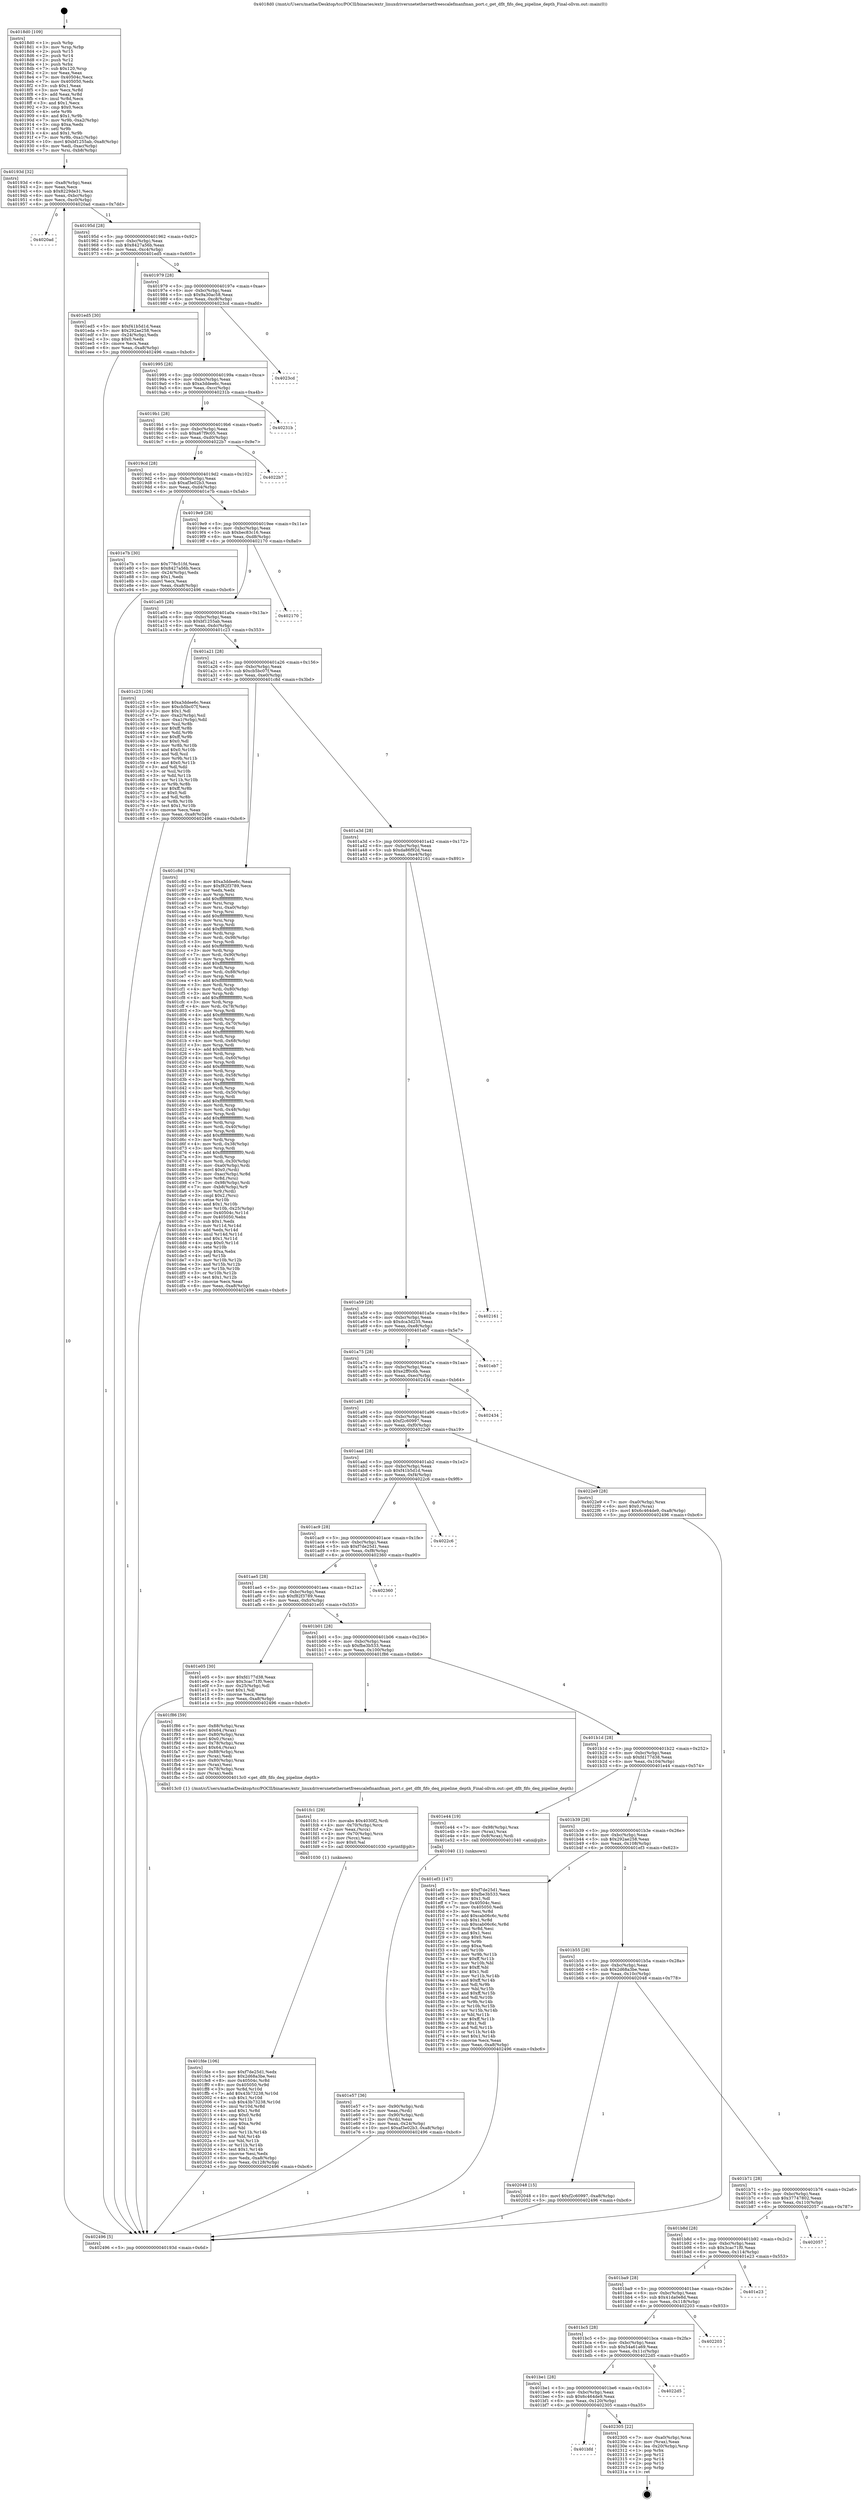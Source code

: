 digraph "0x4018d0" {
  label = "0x4018d0 (/mnt/c/Users/mathe/Desktop/tcc/POCII/binaries/extr_linuxdriversnetethernetfreescalefmanfman_port.c_get_dflt_fifo_deq_pipeline_depth_Final-ollvm.out::main(0))"
  labelloc = "t"
  node[shape=record]

  Entry [label="",width=0.3,height=0.3,shape=circle,fillcolor=black,style=filled]
  "0x40193d" [label="{
     0x40193d [32]\l
     | [instrs]\l
     &nbsp;&nbsp;0x40193d \<+6\>: mov -0xa8(%rbp),%eax\l
     &nbsp;&nbsp;0x401943 \<+2\>: mov %eax,%ecx\l
     &nbsp;&nbsp;0x401945 \<+6\>: sub $0x8229de31,%ecx\l
     &nbsp;&nbsp;0x40194b \<+6\>: mov %eax,-0xbc(%rbp)\l
     &nbsp;&nbsp;0x401951 \<+6\>: mov %ecx,-0xc0(%rbp)\l
     &nbsp;&nbsp;0x401957 \<+6\>: je 00000000004020ad \<main+0x7dd\>\l
  }"]
  "0x4020ad" [label="{
     0x4020ad\l
  }", style=dashed]
  "0x40195d" [label="{
     0x40195d [28]\l
     | [instrs]\l
     &nbsp;&nbsp;0x40195d \<+5\>: jmp 0000000000401962 \<main+0x92\>\l
     &nbsp;&nbsp;0x401962 \<+6\>: mov -0xbc(%rbp),%eax\l
     &nbsp;&nbsp;0x401968 \<+5\>: sub $0x8427a56b,%eax\l
     &nbsp;&nbsp;0x40196d \<+6\>: mov %eax,-0xc4(%rbp)\l
     &nbsp;&nbsp;0x401973 \<+6\>: je 0000000000401ed5 \<main+0x605\>\l
  }"]
  Exit [label="",width=0.3,height=0.3,shape=circle,fillcolor=black,style=filled,peripheries=2]
  "0x401ed5" [label="{
     0x401ed5 [30]\l
     | [instrs]\l
     &nbsp;&nbsp;0x401ed5 \<+5\>: mov $0xf41b5d1d,%eax\l
     &nbsp;&nbsp;0x401eda \<+5\>: mov $0x292ae258,%ecx\l
     &nbsp;&nbsp;0x401edf \<+3\>: mov -0x24(%rbp),%edx\l
     &nbsp;&nbsp;0x401ee2 \<+3\>: cmp $0x0,%edx\l
     &nbsp;&nbsp;0x401ee5 \<+3\>: cmove %ecx,%eax\l
     &nbsp;&nbsp;0x401ee8 \<+6\>: mov %eax,-0xa8(%rbp)\l
     &nbsp;&nbsp;0x401eee \<+5\>: jmp 0000000000402496 \<main+0xbc6\>\l
  }"]
  "0x401979" [label="{
     0x401979 [28]\l
     | [instrs]\l
     &nbsp;&nbsp;0x401979 \<+5\>: jmp 000000000040197e \<main+0xae\>\l
     &nbsp;&nbsp;0x40197e \<+6\>: mov -0xbc(%rbp),%eax\l
     &nbsp;&nbsp;0x401984 \<+5\>: sub $0x9a30ac58,%eax\l
     &nbsp;&nbsp;0x401989 \<+6\>: mov %eax,-0xc8(%rbp)\l
     &nbsp;&nbsp;0x40198f \<+6\>: je 00000000004023cd \<main+0xafd\>\l
  }"]
  "0x401bfd" [label="{
     0x401bfd\l
  }", style=dashed]
  "0x4023cd" [label="{
     0x4023cd\l
  }", style=dashed]
  "0x401995" [label="{
     0x401995 [28]\l
     | [instrs]\l
     &nbsp;&nbsp;0x401995 \<+5\>: jmp 000000000040199a \<main+0xca\>\l
     &nbsp;&nbsp;0x40199a \<+6\>: mov -0xbc(%rbp),%eax\l
     &nbsp;&nbsp;0x4019a0 \<+5\>: sub $0xa3ddee6c,%eax\l
     &nbsp;&nbsp;0x4019a5 \<+6\>: mov %eax,-0xcc(%rbp)\l
     &nbsp;&nbsp;0x4019ab \<+6\>: je 000000000040231b \<main+0xa4b\>\l
  }"]
  "0x402305" [label="{
     0x402305 [22]\l
     | [instrs]\l
     &nbsp;&nbsp;0x402305 \<+7\>: mov -0xa0(%rbp),%rax\l
     &nbsp;&nbsp;0x40230c \<+2\>: mov (%rax),%eax\l
     &nbsp;&nbsp;0x40230e \<+4\>: lea -0x20(%rbp),%rsp\l
     &nbsp;&nbsp;0x402312 \<+1\>: pop %rbx\l
     &nbsp;&nbsp;0x402313 \<+2\>: pop %r12\l
     &nbsp;&nbsp;0x402315 \<+2\>: pop %r14\l
     &nbsp;&nbsp;0x402317 \<+2\>: pop %r15\l
     &nbsp;&nbsp;0x402319 \<+1\>: pop %rbp\l
     &nbsp;&nbsp;0x40231a \<+1\>: ret\l
  }"]
  "0x40231b" [label="{
     0x40231b\l
  }", style=dashed]
  "0x4019b1" [label="{
     0x4019b1 [28]\l
     | [instrs]\l
     &nbsp;&nbsp;0x4019b1 \<+5\>: jmp 00000000004019b6 \<main+0xe6\>\l
     &nbsp;&nbsp;0x4019b6 \<+6\>: mov -0xbc(%rbp),%eax\l
     &nbsp;&nbsp;0x4019bc \<+5\>: sub $0xa67f9c05,%eax\l
     &nbsp;&nbsp;0x4019c1 \<+6\>: mov %eax,-0xd0(%rbp)\l
     &nbsp;&nbsp;0x4019c7 \<+6\>: je 00000000004022b7 \<main+0x9e7\>\l
  }"]
  "0x401be1" [label="{
     0x401be1 [28]\l
     | [instrs]\l
     &nbsp;&nbsp;0x401be1 \<+5\>: jmp 0000000000401be6 \<main+0x316\>\l
     &nbsp;&nbsp;0x401be6 \<+6\>: mov -0xbc(%rbp),%eax\l
     &nbsp;&nbsp;0x401bec \<+5\>: sub $0x6c464de9,%eax\l
     &nbsp;&nbsp;0x401bf1 \<+6\>: mov %eax,-0x120(%rbp)\l
     &nbsp;&nbsp;0x401bf7 \<+6\>: je 0000000000402305 \<main+0xa35\>\l
  }"]
  "0x4022b7" [label="{
     0x4022b7\l
  }", style=dashed]
  "0x4019cd" [label="{
     0x4019cd [28]\l
     | [instrs]\l
     &nbsp;&nbsp;0x4019cd \<+5\>: jmp 00000000004019d2 \<main+0x102\>\l
     &nbsp;&nbsp;0x4019d2 \<+6\>: mov -0xbc(%rbp),%eax\l
     &nbsp;&nbsp;0x4019d8 \<+5\>: sub $0xaf3e02b3,%eax\l
     &nbsp;&nbsp;0x4019dd \<+6\>: mov %eax,-0xd4(%rbp)\l
     &nbsp;&nbsp;0x4019e3 \<+6\>: je 0000000000401e7b \<main+0x5ab\>\l
  }"]
  "0x4022d5" [label="{
     0x4022d5\l
  }", style=dashed]
  "0x401e7b" [label="{
     0x401e7b [30]\l
     | [instrs]\l
     &nbsp;&nbsp;0x401e7b \<+5\>: mov $0x778c51fd,%eax\l
     &nbsp;&nbsp;0x401e80 \<+5\>: mov $0x8427a56b,%ecx\l
     &nbsp;&nbsp;0x401e85 \<+3\>: mov -0x24(%rbp),%edx\l
     &nbsp;&nbsp;0x401e88 \<+3\>: cmp $0x1,%edx\l
     &nbsp;&nbsp;0x401e8b \<+3\>: cmovl %ecx,%eax\l
     &nbsp;&nbsp;0x401e8e \<+6\>: mov %eax,-0xa8(%rbp)\l
     &nbsp;&nbsp;0x401e94 \<+5\>: jmp 0000000000402496 \<main+0xbc6\>\l
  }"]
  "0x4019e9" [label="{
     0x4019e9 [28]\l
     | [instrs]\l
     &nbsp;&nbsp;0x4019e9 \<+5\>: jmp 00000000004019ee \<main+0x11e\>\l
     &nbsp;&nbsp;0x4019ee \<+6\>: mov -0xbc(%rbp),%eax\l
     &nbsp;&nbsp;0x4019f4 \<+5\>: sub $0xbec83c16,%eax\l
     &nbsp;&nbsp;0x4019f9 \<+6\>: mov %eax,-0xd8(%rbp)\l
     &nbsp;&nbsp;0x4019ff \<+6\>: je 0000000000402170 \<main+0x8a0\>\l
  }"]
  "0x401bc5" [label="{
     0x401bc5 [28]\l
     | [instrs]\l
     &nbsp;&nbsp;0x401bc5 \<+5\>: jmp 0000000000401bca \<main+0x2fa\>\l
     &nbsp;&nbsp;0x401bca \<+6\>: mov -0xbc(%rbp),%eax\l
     &nbsp;&nbsp;0x401bd0 \<+5\>: sub $0x54a61a69,%eax\l
     &nbsp;&nbsp;0x401bd5 \<+6\>: mov %eax,-0x11c(%rbp)\l
     &nbsp;&nbsp;0x401bdb \<+6\>: je 00000000004022d5 \<main+0xa05\>\l
  }"]
  "0x402170" [label="{
     0x402170\l
  }", style=dashed]
  "0x401a05" [label="{
     0x401a05 [28]\l
     | [instrs]\l
     &nbsp;&nbsp;0x401a05 \<+5\>: jmp 0000000000401a0a \<main+0x13a\>\l
     &nbsp;&nbsp;0x401a0a \<+6\>: mov -0xbc(%rbp),%eax\l
     &nbsp;&nbsp;0x401a10 \<+5\>: sub $0xbf1255ab,%eax\l
     &nbsp;&nbsp;0x401a15 \<+6\>: mov %eax,-0xdc(%rbp)\l
     &nbsp;&nbsp;0x401a1b \<+6\>: je 0000000000401c23 \<main+0x353\>\l
  }"]
  "0x402203" [label="{
     0x402203\l
  }", style=dashed]
  "0x401c23" [label="{
     0x401c23 [106]\l
     | [instrs]\l
     &nbsp;&nbsp;0x401c23 \<+5\>: mov $0xa3ddee6c,%eax\l
     &nbsp;&nbsp;0x401c28 \<+5\>: mov $0xcb5bc07f,%ecx\l
     &nbsp;&nbsp;0x401c2d \<+2\>: mov $0x1,%dl\l
     &nbsp;&nbsp;0x401c2f \<+7\>: mov -0xa2(%rbp),%sil\l
     &nbsp;&nbsp;0x401c36 \<+7\>: mov -0xa1(%rbp),%dil\l
     &nbsp;&nbsp;0x401c3d \<+3\>: mov %sil,%r8b\l
     &nbsp;&nbsp;0x401c40 \<+4\>: xor $0xff,%r8b\l
     &nbsp;&nbsp;0x401c44 \<+3\>: mov %dil,%r9b\l
     &nbsp;&nbsp;0x401c47 \<+4\>: xor $0xff,%r9b\l
     &nbsp;&nbsp;0x401c4b \<+3\>: xor $0x0,%dl\l
     &nbsp;&nbsp;0x401c4e \<+3\>: mov %r8b,%r10b\l
     &nbsp;&nbsp;0x401c51 \<+4\>: and $0x0,%r10b\l
     &nbsp;&nbsp;0x401c55 \<+3\>: and %dl,%sil\l
     &nbsp;&nbsp;0x401c58 \<+3\>: mov %r9b,%r11b\l
     &nbsp;&nbsp;0x401c5b \<+4\>: and $0x0,%r11b\l
     &nbsp;&nbsp;0x401c5f \<+3\>: and %dl,%dil\l
     &nbsp;&nbsp;0x401c62 \<+3\>: or %sil,%r10b\l
     &nbsp;&nbsp;0x401c65 \<+3\>: or %dil,%r11b\l
     &nbsp;&nbsp;0x401c68 \<+3\>: xor %r11b,%r10b\l
     &nbsp;&nbsp;0x401c6b \<+3\>: or %r9b,%r8b\l
     &nbsp;&nbsp;0x401c6e \<+4\>: xor $0xff,%r8b\l
     &nbsp;&nbsp;0x401c72 \<+3\>: or $0x0,%dl\l
     &nbsp;&nbsp;0x401c75 \<+3\>: and %dl,%r8b\l
     &nbsp;&nbsp;0x401c78 \<+3\>: or %r8b,%r10b\l
     &nbsp;&nbsp;0x401c7b \<+4\>: test $0x1,%r10b\l
     &nbsp;&nbsp;0x401c7f \<+3\>: cmovne %ecx,%eax\l
     &nbsp;&nbsp;0x401c82 \<+6\>: mov %eax,-0xa8(%rbp)\l
     &nbsp;&nbsp;0x401c88 \<+5\>: jmp 0000000000402496 \<main+0xbc6\>\l
  }"]
  "0x401a21" [label="{
     0x401a21 [28]\l
     | [instrs]\l
     &nbsp;&nbsp;0x401a21 \<+5\>: jmp 0000000000401a26 \<main+0x156\>\l
     &nbsp;&nbsp;0x401a26 \<+6\>: mov -0xbc(%rbp),%eax\l
     &nbsp;&nbsp;0x401a2c \<+5\>: sub $0xcb5bc07f,%eax\l
     &nbsp;&nbsp;0x401a31 \<+6\>: mov %eax,-0xe0(%rbp)\l
     &nbsp;&nbsp;0x401a37 \<+6\>: je 0000000000401c8d \<main+0x3bd\>\l
  }"]
  "0x402496" [label="{
     0x402496 [5]\l
     | [instrs]\l
     &nbsp;&nbsp;0x402496 \<+5\>: jmp 000000000040193d \<main+0x6d\>\l
  }"]
  "0x4018d0" [label="{
     0x4018d0 [109]\l
     | [instrs]\l
     &nbsp;&nbsp;0x4018d0 \<+1\>: push %rbp\l
     &nbsp;&nbsp;0x4018d1 \<+3\>: mov %rsp,%rbp\l
     &nbsp;&nbsp;0x4018d4 \<+2\>: push %r15\l
     &nbsp;&nbsp;0x4018d6 \<+2\>: push %r14\l
     &nbsp;&nbsp;0x4018d8 \<+2\>: push %r12\l
     &nbsp;&nbsp;0x4018da \<+1\>: push %rbx\l
     &nbsp;&nbsp;0x4018db \<+7\>: sub $0x120,%rsp\l
     &nbsp;&nbsp;0x4018e2 \<+2\>: xor %eax,%eax\l
     &nbsp;&nbsp;0x4018e4 \<+7\>: mov 0x40504c,%ecx\l
     &nbsp;&nbsp;0x4018eb \<+7\>: mov 0x405050,%edx\l
     &nbsp;&nbsp;0x4018f2 \<+3\>: sub $0x1,%eax\l
     &nbsp;&nbsp;0x4018f5 \<+3\>: mov %ecx,%r8d\l
     &nbsp;&nbsp;0x4018f8 \<+3\>: add %eax,%r8d\l
     &nbsp;&nbsp;0x4018fb \<+4\>: imul %r8d,%ecx\l
     &nbsp;&nbsp;0x4018ff \<+3\>: and $0x1,%ecx\l
     &nbsp;&nbsp;0x401902 \<+3\>: cmp $0x0,%ecx\l
     &nbsp;&nbsp;0x401905 \<+4\>: sete %r9b\l
     &nbsp;&nbsp;0x401909 \<+4\>: and $0x1,%r9b\l
     &nbsp;&nbsp;0x40190d \<+7\>: mov %r9b,-0xa2(%rbp)\l
     &nbsp;&nbsp;0x401914 \<+3\>: cmp $0xa,%edx\l
     &nbsp;&nbsp;0x401917 \<+4\>: setl %r9b\l
     &nbsp;&nbsp;0x40191b \<+4\>: and $0x1,%r9b\l
     &nbsp;&nbsp;0x40191f \<+7\>: mov %r9b,-0xa1(%rbp)\l
     &nbsp;&nbsp;0x401926 \<+10\>: movl $0xbf1255ab,-0xa8(%rbp)\l
     &nbsp;&nbsp;0x401930 \<+6\>: mov %edi,-0xac(%rbp)\l
     &nbsp;&nbsp;0x401936 \<+7\>: mov %rsi,-0xb8(%rbp)\l
  }"]
  "0x401ba9" [label="{
     0x401ba9 [28]\l
     | [instrs]\l
     &nbsp;&nbsp;0x401ba9 \<+5\>: jmp 0000000000401bae \<main+0x2de\>\l
     &nbsp;&nbsp;0x401bae \<+6\>: mov -0xbc(%rbp),%eax\l
     &nbsp;&nbsp;0x401bb4 \<+5\>: sub $0x41da0e8d,%eax\l
     &nbsp;&nbsp;0x401bb9 \<+6\>: mov %eax,-0x118(%rbp)\l
     &nbsp;&nbsp;0x401bbf \<+6\>: je 0000000000402203 \<main+0x933\>\l
  }"]
  "0x401c8d" [label="{
     0x401c8d [376]\l
     | [instrs]\l
     &nbsp;&nbsp;0x401c8d \<+5\>: mov $0xa3ddee6c,%eax\l
     &nbsp;&nbsp;0x401c92 \<+5\>: mov $0xf82f3789,%ecx\l
     &nbsp;&nbsp;0x401c97 \<+2\>: xor %edx,%edx\l
     &nbsp;&nbsp;0x401c99 \<+3\>: mov %rsp,%rsi\l
     &nbsp;&nbsp;0x401c9c \<+4\>: add $0xfffffffffffffff0,%rsi\l
     &nbsp;&nbsp;0x401ca0 \<+3\>: mov %rsi,%rsp\l
     &nbsp;&nbsp;0x401ca3 \<+7\>: mov %rsi,-0xa0(%rbp)\l
     &nbsp;&nbsp;0x401caa \<+3\>: mov %rsp,%rsi\l
     &nbsp;&nbsp;0x401cad \<+4\>: add $0xfffffffffffffff0,%rsi\l
     &nbsp;&nbsp;0x401cb1 \<+3\>: mov %rsi,%rsp\l
     &nbsp;&nbsp;0x401cb4 \<+3\>: mov %rsp,%rdi\l
     &nbsp;&nbsp;0x401cb7 \<+4\>: add $0xfffffffffffffff0,%rdi\l
     &nbsp;&nbsp;0x401cbb \<+3\>: mov %rdi,%rsp\l
     &nbsp;&nbsp;0x401cbe \<+7\>: mov %rdi,-0x98(%rbp)\l
     &nbsp;&nbsp;0x401cc5 \<+3\>: mov %rsp,%rdi\l
     &nbsp;&nbsp;0x401cc8 \<+4\>: add $0xfffffffffffffff0,%rdi\l
     &nbsp;&nbsp;0x401ccc \<+3\>: mov %rdi,%rsp\l
     &nbsp;&nbsp;0x401ccf \<+7\>: mov %rdi,-0x90(%rbp)\l
     &nbsp;&nbsp;0x401cd6 \<+3\>: mov %rsp,%rdi\l
     &nbsp;&nbsp;0x401cd9 \<+4\>: add $0xfffffffffffffff0,%rdi\l
     &nbsp;&nbsp;0x401cdd \<+3\>: mov %rdi,%rsp\l
     &nbsp;&nbsp;0x401ce0 \<+7\>: mov %rdi,-0x88(%rbp)\l
     &nbsp;&nbsp;0x401ce7 \<+3\>: mov %rsp,%rdi\l
     &nbsp;&nbsp;0x401cea \<+4\>: add $0xfffffffffffffff0,%rdi\l
     &nbsp;&nbsp;0x401cee \<+3\>: mov %rdi,%rsp\l
     &nbsp;&nbsp;0x401cf1 \<+4\>: mov %rdi,-0x80(%rbp)\l
     &nbsp;&nbsp;0x401cf5 \<+3\>: mov %rsp,%rdi\l
     &nbsp;&nbsp;0x401cf8 \<+4\>: add $0xfffffffffffffff0,%rdi\l
     &nbsp;&nbsp;0x401cfc \<+3\>: mov %rdi,%rsp\l
     &nbsp;&nbsp;0x401cff \<+4\>: mov %rdi,-0x78(%rbp)\l
     &nbsp;&nbsp;0x401d03 \<+3\>: mov %rsp,%rdi\l
     &nbsp;&nbsp;0x401d06 \<+4\>: add $0xfffffffffffffff0,%rdi\l
     &nbsp;&nbsp;0x401d0a \<+3\>: mov %rdi,%rsp\l
     &nbsp;&nbsp;0x401d0d \<+4\>: mov %rdi,-0x70(%rbp)\l
     &nbsp;&nbsp;0x401d11 \<+3\>: mov %rsp,%rdi\l
     &nbsp;&nbsp;0x401d14 \<+4\>: add $0xfffffffffffffff0,%rdi\l
     &nbsp;&nbsp;0x401d18 \<+3\>: mov %rdi,%rsp\l
     &nbsp;&nbsp;0x401d1b \<+4\>: mov %rdi,-0x68(%rbp)\l
     &nbsp;&nbsp;0x401d1f \<+3\>: mov %rsp,%rdi\l
     &nbsp;&nbsp;0x401d22 \<+4\>: add $0xfffffffffffffff0,%rdi\l
     &nbsp;&nbsp;0x401d26 \<+3\>: mov %rdi,%rsp\l
     &nbsp;&nbsp;0x401d29 \<+4\>: mov %rdi,-0x60(%rbp)\l
     &nbsp;&nbsp;0x401d2d \<+3\>: mov %rsp,%rdi\l
     &nbsp;&nbsp;0x401d30 \<+4\>: add $0xfffffffffffffff0,%rdi\l
     &nbsp;&nbsp;0x401d34 \<+3\>: mov %rdi,%rsp\l
     &nbsp;&nbsp;0x401d37 \<+4\>: mov %rdi,-0x58(%rbp)\l
     &nbsp;&nbsp;0x401d3b \<+3\>: mov %rsp,%rdi\l
     &nbsp;&nbsp;0x401d3e \<+4\>: add $0xfffffffffffffff0,%rdi\l
     &nbsp;&nbsp;0x401d42 \<+3\>: mov %rdi,%rsp\l
     &nbsp;&nbsp;0x401d45 \<+4\>: mov %rdi,-0x50(%rbp)\l
     &nbsp;&nbsp;0x401d49 \<+3\>: mov %rsp,%rdi\l
     &nbsp;&nbsp;0x401d4c \<+4\>: add $0xfffffffffffffff0,%rdi\l
     &nbsp;&nbsp;0x401d50 \<+3\>: mov %rdi,%rsp\l
     &nbsp;&nbsp;0x401d53 \<+4\>: mov %rdi,-0x48(%rbp)\l
     &nbsp;&nbsp;0x401d57 \<+3\>: mov %rsp,%rdi\l
     &nbsp;&nbsp;0x401d5a \<+4\>: add $0xfffffffffffffff0,%rdi\l
     &nbsp;&nbsp;0x401d5e \<+3\>: mov %rdi,%rsp\l
     &nbsp;&nbsp;0x401d61 \<+4\>: mov %rdi,-0x40(%rbp)\l
     &nbsp;&nbsp;0x401d65 \<+3\>: mov %rsp,%rdi\l
     &nbsp;&nbsp;0x401d68 \<+4\>: add $0xfffffffffffffff0,%rdi\l
     &nbsp;&nbsp;0x401d6c \<+3\>: mov %rdi,%rsp\l
     &nbsp;&nbsp;0x401d6f \<+4\>: mov %rdi,-0x38(%rbp)\l
     &nbsp;&nbsp;0x401d73 \<+3\>: mov %rsp,%rdi\l
     &nbsp;&nbsp;0x401d76 \<+4\>: add $0xfffffffffffffff0,%rdi\l
     &nbsp;&nbsp;0x401d7a \<+3\>: mov %rdi,%rsp\l
     &nbsp;&nbsp;0x401d7d \<+4\>: mov %rdi,-0x30(%rbp)\l
     &nbsp;&nbsp;0x401d81 \<+7\>: mov -0xa0(%rbp),%rdi\l
     &nbsp;&nbsp;0x401d88 \<+6\>: movl $0x0,(%rdi)\l
     &nbsp;&nbsp;0x401d8e \<+7\>: mov -0xac(%rbp),%r8d\l
     &nbsp;&nbsp;0x401d95 \<+3\>: mov %r8d,(%rsi)\l
     &nbsp;&nbsp;0x401d98 \<+7\>: mov -0x98(%rbp),%rdi\l
     &nbsp;&nbsp;0x401d9f \<+7\>: mov -0xb8(%rbp),%r9\l
     &nbsp;&nbsp;0x401da6 \<+3\>: mov %r9,(%rdi)\l
     &nbsp;&nbsp;0x401da9 \<+3\>: cmpl $0x2,(%rsi)\l
     &nbsp;&nbsp;0x401dac \<+4\>: setne %r10b\l
     &nbsp;&nbsp;0x401db0 \<+4\>: and $0x1,%r10b\l
     &nbsp;&nbsp;0x401db4 \<+4\>: mov %r10b,-0x25(%rbp)\l
     &nbsp;&nbsp;0x401db8 \<+8\>: mov 0x40504c,%r11d\l
     &nbsp;&nbsp;0x401dc0 \<+7\>: mov 0x405050,%ebx\l
     &nbsp;&nbsp;0x401dc7 \<+3\>: sub $0x1,%edx\l
     &nbsp;&nbsp;0x401dca \<+3\>: mov %r11d,%r14d\l
     &nbsp;&nbsp;0x401dcd \<+3\>: add %edx,%r14d\l
     &nbsp;&nbsp;0x401dd0 \<+4\>: imul %r14d,%r11d\l
     &nbsp;&nbsp;0x401dd4 \<+4\>: and $0x1,%r11d\l
     &nbsp;&nbsp;0x401dd8 \<+4\>: cmp $0x0,%r11d\l
     &nbsp;&nbsp;0x401ddc \<+4\>: sete %r10b\l
     &nbsp;&nbsp;0x401de0 \<+3\>: cmp $0xa,%ebx\l
     &nbsp;&nbsp;0x401de3 \<+4\>: setl %r15b\l
     &nbsp;&nbsp;0x401de7 \<+3\>: mov %r10b,%r12b\l
     &nbsp;&nbsp;0x401dea \<+3\>: and %r15b,%r12b\l
     &nbsp;&nbsp;0x401ded \<+3\>: xor %r15b,%r10b\l
     &nbsp;&nbsp;0x401df0 \<+3\>: or %r10b,%r12b\l
     &nbsp;&nbsp;0x401df3 \<+4\>: test $0x1,%r12b\l
     &nbsp;&nbsp;0x401df7 \<+3\>: cmovne %ecx,%eax\l
     &nbsp;&nbsp;0x401dfa \<+6\>: mov %eax,-0xa8(%rbp)\l
     &nbsp;&nbsp;0x401e00 \<+5\>: jmp 0000000000402496 \<main+0xbc6\>\l
  }"]
  "0x401a3d" [label="{
     0x401a3d [28]\l
     | [instrs]\l
     &nbsp;&nbsp;0x401a3d \<+5\>: jmp 0000000000401a42 \<main+0x172\>\l
     &nbsp;&nbsp;0x401a42 \<+6\>: mov -0xbc(%rbp),%eax\l
     &nbsp;&nbsp;0x401a48 \<+5\>: sub $0xda86f92d,%eax\l
     &nbsp;&nbsp;0x401a4d \<+6\>: mov %eax,-0xe4(%rbp)\l
     &nbsp;&nbsp;0x401a53 \<+6\>: je 0000000000402161 \<main+0x891\>\l
  }"]
  "0x401e23" [label="{
     0x401e23\l
  }", style=dashed]
  "0x401b8d" [label="{
     0x401b8d [28]\l
     | [instrs]\l
     &nbsp;&nbsp;0x401b8d \<+5\>: jmp 0000000000401b92 \<main+0x2c2\>\l
     &nbsp;&nbsp;0x401b92 \<+6\>: mov -0xbc(%rbp),%eax\l
     &nbsp;&nbsp;0x401b98 \<+5\>: sub $0x3cac71f0,%eax\l
     &nbsp;&nbsp;0x401b9d \<+6\>: mov %eax,-0x114(%rbp)\l
     &nbsp;&nbsp;0x401ba3 \<+6\>: je 0000000000401e23 \<main+0x553\>\l
  }"]
  "0x402161" [label="{
     0x402161\l
  }", style=dashed]
  "0x401a59" [label="{
     0x401a59 [28]\l
     | [instrs]\l
     &nbsp;&nbsp;0x401a59 \<+5\>: jmp 0000000000401a5e \<main+0x18e\>\l
     &nbsp;&nbsp;0x401a5e \<+6\>: mov -0xbc(%rbp),%eax\l
     &nbsp;&nbsp;0x401a64 \<+5\>: sub $0xdca3d235,%eax\l
     &nbsp;&nbsp;0x401a69 \<+6\>: mov %eax,-0xe8(%rbp)\l
     &nbsp;&nbsp;0x401a6f \<+6\>: je 0000000000401eb7 \<main+0x5e7\>\l
  }"]
  "0x402057" [label="{
     0x402057\l
  }", style=dashed]
  "0x401eb7" [label="{
     0x401eb7\l
  }", style=dashed]
  "0x401a75" [label="{
     0x401a75 [28]\l
     | [instrs]\l
     &nbsp;&nbsp;0x401a75 \<+5\>: jmp 0000000000401a7a \<main+0x1aa\>\l
     &nbsp;&nbsp;0x401a7a \<+6\>: mov -0xbc(%rbp),%eax\l
     &nbsp;&nbsp;0x401a80 \<+5\>: sub $0xe2ff0c6b,%eax\l
     &nbsp;&nbsp;0x401a85 \<+6\>: mov %eax,-0xec(%rbp)\l
     &nbsp;&nbsp;0x401a8b \<+6\>: je 0000000000402434 \<main+0xb64\>\l
  }"]
  "0x401b71" [label="{
     0x401b71 [28]\l
     | [instrs]\l
     &nbsp;&nbsp;0x401b71 \<+5\>: jmp 0000000000401b76 \<main+0x2a6\>\l
     &nbsp;&nbsp;0x401b76 \<+6\>: mov -0xbc(%rbp),%eax\l
     &nbsp;&nbsp;0x401b7c \<+5\>: sub $0x37747802,%eax\l
     &nbsp;&nbsp;0x401b81 \<+6\>: mov %eax,-0x110(%rbp)\l
     &nbsp;&nbsp;0x401b87 \<+6\>: je 0000000000402057 \<main+0x787\>\l
  }"]
  "0x402434" [label="{
     0x402434\l
  }", style=dashed]
  "0x401a91" [label="{
     0x401a91 [28]\l
     | [instrs]\l
     &nbsp;&nbsp;0x401a91 \<+5\>: jmp 0000000000401a96 \<main+0x1c6\>\l
     &nbsp;&nbsp;0x401a96 \<+6\>: mov -0xbc(%rbp),%eax\l
     &nbsp;&nbsp;0x401a9c \<+5\>: sub $0xf2c60997,%eax\l
     &nbsp;&nbsp;0x401aa1 \<+6\>: mov %eax,-0xf0(%rbp)\l
     &nbsp;&nbsp;0x401aa7 \<+6\>: je 00000000004022e9 \<main+0xa19\>\l
  }"]
  "0x402048" [label="{
     0x402048 [15]\l
     | [instrs]\l
     &nbsp;&nbsp;0x402048 \<+10\>: movl $0xf2c60997,-0xa8(%rbp)\l
     &nbsp;&nbsp;0x402052 \<+5\>: jmp 0000000000402496 \<main+0xbc6\>\l
  }"]
  "0x4022e9" [label="{
     0x4022e9 [28]\l
     | [instrs]\l
     &nbsp;&nbsp;0x4022e9 \<+7\>: mov -0xa0(%rbp),%rax\l
     &nbsp;&nbsp;0x4022f0 \<+6\>: movl $0x0,(%rax)\l
     &nbsp;&nbsp;0x4022f6 \<+10\>: movl $0x6c464de9,-0xa8(%rbp)\l
     &nbsp;&nbsp;0x402300 \<+5\>: jmp 0000000000402496 \<main+0xbc6\>\l
  }"]
  "0x401aad" [label="{
     0x401aad [28]\l
     | [instrs]\l
     &nbsp;&nbsp;0x401aad \<+5\>: jmp 0000000000401ab2 \<main+0x1e2\>\l
     &nbsp;&nbsp;0x401ab2 \<+6\>: mov -0xbc(%rbp),%eax\l
     &nbsp;&nbsp;0x401ab8 \<+5\>: sub $0xf41b5d1d,%eax\l
     &nbsp;&nbsp;0x401abd \<+6\>: mov %eax,-0xf4(%rbp)\l
     &nbsp;&nbsp;0x401ac3 \<+6\>: je 00000000004022c6 \<main+0x9f6\>\l
  }"]
  "0x401fde" [label="{
     0x401fde [106]\l
     | [instrs]\l
     &nbsp;&nbsp;0x401fde \<+5\>: mov $0xf7de25d1,%edx\l
     &nbsp;&nbsp;0x401fe3 \<+5\>: mov $0x2d68a3be,%esi\l
     &nbsp;&nbsp;0x401fe8 \<+8\>: mov 0x40504c,%r8d\l
     &nbsp;&nbsp;0x401ff0 \<+8\>: mov 0x405050,%r9d\l
     &nbsp;&nbsp;0x401ff8 \<+3\>: mov %r8d,%r10d\l
     &nbsp;&nbsp;0x401ffb \<+7\>: add $0x43b73238,%r10d\l
     &nbsp;&nbsp;0x402002 \<+4\>: sub $0x1,%r10d\l
     &nbsp;&nbsp;0x402006 \<+7\>: sub $0x43b73238,%r10d\l
     &nbsp;&nbsp;0x40200d \<+4\>: imul %r10d,%r8d\l
     &nbsp;&nbsp;0x402011 \<+4\>: and $0x1,%r8d\l
     &nbsp;&nbsp;0x402015 \<+4\>: cmp $0x0,%r8d\l
     &nbsp;&nbsp;0x402019 \<+4\>: sete %r11b\l
     &nbsp;&nbsp;0x40201d \<+4\>: cmp $0xa,%r9d\l
     &nbsp;&nbsp;0x402021 \<+3\>: setl %bl\l
     &nbsp;&nbsp;0x402024 \<+3\>: mov %r11b,%r14b\l
     &nbsp;&nbsp;0x402027 \<+3\>: and %bl,%r14b\l
     &nbsp;&nbsp;0x40202a \<+3\>: xor %bl,%r11b\l
     &nbsp;&nbsp;0x40202d \<+3\>: or %r11b,%r14b\l
     &nbsp;&nbsp;0x402030 \<+4\>: test $0x1,%r14b\l
     &nbsp;&nbsp;0x402034 \<+3\>: cmovne %esi,%edx\l
     &nbsp;&nbsp;0x402037 \<+6\>: mov %edx,-0xa8(%rbp)\l
     &nbsp;&nbsp;0x40203d \<+6\>: mov %eax,-0x128(%rbp)\l
     &nbsp;&nbsp;0x402043 \<+5\>: jmp 0000000000402496 \<main+0xbc6\>\l
  }"]
  "0x4022c6" [label="{
     0x4022c6\l
  }", style=dashed]
  "0x401ac9" [label="{
     0x401ac9 [28]\l
     | [instrs]\l
     &nbsp;&nbsp;0x401ac9 \<+5\>: jmp 0000000000401ace \<main+0x1fe\>\l
     &nbsp;&nbsp;0x401ace \<+6\>: mov -0xbc(%rbp),%eax\l
     &nbsp;&nbsp;0x401ad4 \<+5\>: sub $0xf7de25d1,%eax\l
     &nbsp;&nbsp;0x401ad9 \<+6\>: mov %eax,-0xf8(%rbp)\l
     &nbsp;&nbsp;0x401adf \<+6\>: je 0000000000402360 \<main+0xa90\>\l
  }"]
  "0x401fc1" [label="{
     0x401fc1 [29]\l
     | [instrs]\l
     &nbsp;&nbsp;0x401fc1 \<+10\>: movabs $0x4030f2,%rdi\l
     &nbsp;&nbsp;0x401fcb \<+4\>: mov -0x70(%rbp),%rcx\l
     &nbsp;&nbsp;0x401fcf \<+2\>: mov %eax,(%rcx)\l
     &nbsp;&nbsp;0x401fd1 \<+4\>: mov -0x70(%rbp),%rcx\l
     &nbsp;&nbsp;0x401fd5 \<+2\>: mov (%rcx),%esi\l
     &nbsp;&nbsp;0x401fd7 \<+2\>: mov $0x0,%al\l
     &nbsp;&nbsp;0x401fd9 \<+5\>: call 0000000000401030 \<printf@plt\>\l
     | [calls]\l
     &nbsp;&nbsp;0x401030 \{1\} (unknown)\l
  }"]
  "0x402360" [label="{
     0x402360\l
  }", style=dashed]
  "0x401ae5" [label="{
     0x401ae5 [28]\l
     | [instrs]\l
     &nbsp;&nbsp;0x401ae5 \<+5\>: jmp 0000000000401aea \<main+0x21a\>\l
     &nbsp;&nbsp;0x401aea \<+6\>: mov -0xbc(%rbp),%eax\l
     &nbsp;&nbsp;0x401af0 \<+5\>: sub $0xf82f3789,%eax\l
     &nbsp;&nbsp;0x401af5 \<+6\>: mov %eax,-0xfc(%rbp)\l
     &nbsp;&nbsp;0x401afb \<+6\>: je 0000000000401e05 \<main+0x535\>\l
  }"]
  "0x401b55" [label="{
     0x401b55 [28]\l
     | [instrs]\l
     &nbsp;&nbsp;0x401b55 \<+5\>: jmp 0000000000401b5a \<main+0x28a\>\l
     &nbsp;&nbsp;0x401b5a \<+6\>: mov -0xbc(%rbp),%eax\l
     &nbsp;&nbsp;0x401b60 \<+5\>: sub $0x2d68a3be,%eax\l
     &nbsp;&nbsp;0x401b65 \<+6\>: mov %eax,-0x10c(%rbp)\l
     &nbsp;&nbsp;0x401b6b \<+6\>: je 0000000000402048 \<main+0x778\>\l
  }"]
  "0x401e05" [label="{
     0x401e05 [30]\l
     | [instrs]\l
     &nbsp;&nbsp;0x401e05 \<+5\>: mov $0xfd177d38,%eax\l
     &nbsp;&nbsp;0x401e0a \<+5\>: mov $0x3cac71f0,%ecx\l
     &nbsp;&nbsp;0x401e0f \<+3\>: mov -0x25(%rbp),%dl\l
     &nbsp;&nbsp;0x401e12 \<+3\>: test $0x1,%dl\l
     &nbsp;&nbsp;0x401e15 \<+3\>: cmovne %ecx,%eax\l
     &nbsp;&nbsp;0x401e18 \<+6\>: mov %eax,-0xa8(%rbp)\l
     &nbsp;&nbsp;0x401e1e \<+5\>: jmp 0000000000402496 \<main+0xbc6\>\l
  }"]
  "0x401b01" [label="{
     0x401b01 [28]\l
     | [instrs]\l
     &nbsp;&nbsp;0x401b01 \<+5\>: jmp 0000000000401b06 \<main+0x236\>\l
     &nbsp;&nbsp;0x401b06 \<+6\>: mov -0xbc(%rbp),%eax\l
     &nbsp;&nbsp;0x401b0c \<+5\>: sub $0xfbe3b533,%eax\l
     &nbsp;&nbsp;0x401b11 \<+6\>: mov %eax,-0x100(%rbp)\l
     &nbsp;&nbsp;0x401b17 \<+6\>: je 0000000000401f86 \<main+0x6b6\>\l
  }"]
  "0x401ef3" [label="{
     0x401ef3 [147]\l
     | [instrs]\l
     &nbsp;&nbsp;0x401ef3 \<+5\>: mov $0xf7de25d1,%eax\l
     &nbsp;&nbsp;0x401ef8 \<+5\>: mov $0xfbe3b533,%ecx\l
     &nbsp;&nbsp;0x401efd \<+2\>: mov $0x1,%dl\l
     &nbsp;&nbsp;0x401eff \<+7\>: mov 0x40504c,%esi\l
     &nbsp;&nbsp;0x401f06 \<+7\>: mov 0x405050,%edi\l
     &nbsp;&nbsp;0x401f0d \<+3\>: mov %esi,%r8d\l
     &nbsp;&nbsp;0x401f10 \<+7\>: add $0xcab06c6c,%r8d\l
     &nbsp;&nbsp;0x401f17 \<+4\>: sub $0x1,%r8d\l
     &nbsp;&nbsp;0x401f1b \<+7\>: sub $0xcab06c6c,%r8d\l
     &nbsp;&nbsp;0x401f22 \<+4\>: imul %r8d,%esi\l
     &nbsp;&nbsp;0x401f26 \<+3\>: and $0x1,%esi\l
     &nbsp;&nbsp;0x401f29 \<+3\>: cmp $0x0,%esi\l
     &nbsp;&nbsp;0x401f2c \<+4\>: sete %r9b\l
     &nbsp;&nbsp;0x401f30 \<+3\>: cmp $0xa,%edi\l
     &nbsp;&nbsp;0x401f33 \<+4\>: setl %r10b\l
     &nbsp;&nbsp;0x401f37 \<+3\>: mov %r9b,%r11b\l
     &nbsp;&nbsp;0x401f3a \<+4\>: xor $0xff,%r11b\l
     &nbsp;&nbsp;0x401f3e \<+3\>: mov %r10b,%bl\l
     &nbsp;&nbsp;0x401f41 \<+3\>: xor $0xff,%bl\l
     &nbsp;&nbsp;0x401f44 \<+3\>: xor $0x1,%dl\l
     &nbsp;&nbsp;0x401f47 \<+3\>: mov %r11b,%r14b\l
     &nbsp;&nbsp;0x401f4a \<+4\>: and $0xff,%r14b\l
     &nbsp;&nbsp;0x401f4e \<+3\>: and %dl,%r9b\l
     &nbsp;&nbsp;0x401f51 \<+3\>: mov %bl,%r15b\l
     &nbsp;&nbsp;0x401f54 \<+4\>: and $0xff,%r15b\l
     &nbsp;&nbsp;0x401f58 \<+3\>: and %dl,%r10b\l
     &nbsp;&nbsp;0x401f5b \<+3\>: or %r9b,%r14b\l
     &nbsp;&nbsp;0x401f5e \<+3\>: or %r10b,%r15b\l
     &nbsp;&nbsp;0x401f61 \<+3\>: xor %r15b,%r14b\l
     &nbsp;&nbsp;0x401f64 \<+3\>: or %bl,%r11b\l
     &nbsp;&nbsp;0x401f67 \<+4\>: xor $0xff,%r11b\l
     &nbsp;&nbsp;0x401f6b \<+3\>: or $0x1,%dl\l
     &nbsp;&nbsp;0x401f6e \<+3\>: and %dl,%r11b\l
     &nbsp;&nbsp;0x401f71 \<+3\>: or %r11b,%r14b\l
     &nbsp;&nbsp;0x401f74 \<+4\>: test $0x1,%r14b\l
     &nbsp;&nbsp;0x401f78 \<+3\>: cmovne %ecx,%eax\l
     &nbsp;&nbsp;0x401f7b \<+6\>: mov %eax,-0xa8(%rbp)\l
     &nbsp;&nbsp;0x401f81 \<+5\>: jmp 0000000000402496 \<main+0xbc6\>\l
  }"]
  "0x401f86" [label="{
     0x401f86 [59]\l
     | [instrs]\l
     &nbsp;&nbsp;0x401f86 \<+7\>: mov -0x88(%rbp),%rax\l
     &nbsp;&nbsp;0x401f8d \<+6\>: movl $0x64,(%rax)\l
     &nbsp;&nbsp;0x401f93 \<+4\>: mov -0x80(%rbp),%rax\l
     &nbsp;&nbsp;0x401f97 \<+6\>: movl $0x0,(%rax)\l
     &nbsp;&nbsp;0x401f9d \<+4\>: mov -0x78(%rbp),%rax\l
     &nbsp;&nbsp;0x401fa1 \<+6\>: movl $0x64,(%rax)\l
     &nbsp;&nbsp;0x401fa7 \<+7\>: mov -0x88(%rbp),%rax\l
     &nbsp;&nbsp;0x401fae \<+2\>: mov (%rax),%edi\l
     &nbsp;&nbsp;0x401fb0 \<+4\>: mov -0x80(%rbp),%rax\l
     &nbsp;&nbsp;0x401fb4 \<+2\>: mov (%rax),%esi\l
     &nbsp;&nbsp;0x401fb6 \<+4\>: mov -0x78(%rbp),%rax\l
     &nbsp;&nbsp;0x401fba \<+2\>: mov (%rax),%edx\l
     &nbsp;&nbsp;0x401fbc \<+5\>: call 00000000004013c0 \<get_dflt_fifo_deq_pipeline_depth\>\l
     | [calls]\l
     &nbsp;&nbsp;0x4013c0 \{1\} (/mnt/c/Users/mathe/Desktop/tcc/POCII/binaries/extr_linuxdriversnetethernetfreescalefmanfman_port.c_get_dflt_fifo_deq_pipeline_depth_Final-ollvm.out::get_dflt_fifo_deq_pipeline_depth)\l
  }"]
  "0x401b1d" [label="{
     0x401b1d [28]\l
     | [instrs]\l
     &nbsp;&nbsp;0x401b1d \<+5\>: jmp 0000000000401b22 \<main+0x252\>\l
     &nbsp;&nbsp;0x401b22 \<+6\>: mov -0xbc(%rbp),%eax\l
     &nbsp;&nbsp;0x401b28 \<+5\>: sub $0xfd177d38,%eax\l
     &nbsp;&nbsp;0x401b2d \<+6\>: mov %eax,-0x104(%rbp)\l
     &nbsp;&nbsp;0x401b33 \<+6\>: je 0000000000401e44 \<main+0x574\>\l
  }"]
  "0x401e57" [label="{
     0x401e57 [36]\l
     | [instrs]\l
     &nbsp;&nbsp;0x401e57 \<+7\>: mov -0x90(%rbp),%rdi\l
     &nbsp;&nbsp;0x401e5e \<+2\>: mov %eax,(%rdi)\l
     &nbsp;&nbsp;0x401e60 \<+7\>: mov -0x90(%rbp),%rdi\l
     &nbsp;&nbsp;0x401e67 \<+2\>: mov (%rdi),%eax\l
     &nbsp;&nbsp;0x401e69 \<+3\>: mov %eax,-0x24(%rbp)\l
     &nbsp;&nbsp;0x401e6c \<+10\>: movl $0xaf3e02b3,-0xa8(%rbp)\l
     &nbsp;&nbsp;0x401e76 \<+5\>: jmp 0000000000402496 \<main+0xbc6\>\l
  }"]
  "0x401e44" [label="{
     0x401e44 [19]\l
     | [instrs]\l
     &nbsp;&nbsp;0x401e44 \<+7\>: mov -0x98(%rbp),%rax\l
     &nbsp;&nbsp;0x401e4b \<+3\>: mov (%rax),%rax\l
     &nbsp;&nbsp;0x401e4e \<+4\>: mov 0x8(%rax),%rdi\l
     &nbsp;&nbsp;0x401e52 \<+5\>: call 0000000000401040 \<atoi@plt\>\l
     | [calls]\l
     &nbsp;&nbsp;0x401040 \{1\} (unknown)\l
  }"]
  "0x401b39" [label="{
     0x401b39 [28]\l
     | [instrs]\l
     &nbsp;&nbsp;0x401b39 \<+5\>: jmp 0000000000401b3e \<main+0x26e\>\l
     &nbsp;&nbsp;0x401b3e \<+6\>: mov -0xbc(%rbp),%eax\l
     &nbsp;&nbsp;0x401b44 \<+5\>: sub $0x292ae258,%eax\l
     &nbsp;&nbsp;0x401b49 \<+6\>: mov %eax,-0x108(%rbp)\l
     &nbsp;&nbsp;0x401b4f \<+6\>: je 0000000000401ef3 \<main+0x623\>\l
  }"]
  Entry -> "0x4018d0" [label=" 1"]
  "0x40193d" -> "0x4020ad" [label=" 0"]
  "0x40193d" -> "0x40195d" [label=" 11"]
  "0x402305" -> Exit [label=" 1"]
  "0x40195d" -> "0x401ed5" [label=" 1"]
  "0x40195d" -> "0x401979" [label=" 10"]
  "0x401be1" -> "0x401bfd" [label=" 0"]
  "0x401979" -> "0x4023cd" [label=" 0"]
  "0x401979" -> "0x401995" [label=" 10"]
  "0x401be1" -> "0x402305" [label=" 1"]
  "0x401995" -> "0x40231b" [label=" 0"]
  "0x401995" -> "0x4019b1" [label=" 10"]
  "0x401bc5" -> "0x401be1" [label=" 1"]
  "0x4019b1" -> "0x4022b7" [label=" 0"]
  "0x4019b1" -> "0x4019cd" [label=" 10"]
  "0x401bc5" -> "0x4022d5" [label=" 0"]
  "0x4019cd" -> "0x401e7b" [label=" 1"]
  "0x4019cd" -> "0x4019e9" [label=" 9"]
  "0x401ba9" -> "0x401bc5" [label=" 1"]
  "0x4019e9" -> "0x402170" [label=" 0"]
  "0x4019e9" -> "0x401a05" [label=" 9"]
  "0x401ba9" -> "0x402203" [label=" 0"]
  "0x401a05" -> "0x401c23" [label=" 1"]
  "0x401a05" -> "0x401a21" [label=" 8"]
  "0x401c23" -> "0x402496" [label=" 1"]
  "0x4018d0" -> "0x40193d" [label=" 1"]
  "0x402496" -> "0x40193d" [label=" 10"]
  "0x401b8d" -> "0x401ba9" [label=" 1"]
  "0x401a21" -> "0x401c8d" [label=" 1"]
  "0x401a21" -> "0x401a3d" [label=" 7"]
  "0x401b8d" -> "0x401e23" [label=" 0"]
  "0x401c8d" -> "0x402496" [label=" 1"]
  "0x401b71" -> "0x401b8d" [label=" 1"]
  "0x401a3d" -> "0x402161" [label=" 0"]
  "0x401a3d" -> "0x401a59" [label=" 7"]
  "0x401b71" -> "0x402057" [label=" 0"]
  "0x401a59" -> "0x401eb7" [label=" 0"]
  "0x401a59" -> "0x401a75" [label=" 7"]
  "0x4022e9" -> "0x402496" [label=" 1"]
  "0x401a75" -> "0x402434" [label=" 0"]
  "0x401a75" -> "0x401a91" [label=" 7"]
  "0x402048" -> "0x402496" [label=" 1"]
  "0x401a91" -> "0x4022e9" [label=" 1"]
  "0x401a91" -> "0x401aad" [label=" 6"]
  "0x401b55" -> "0x401b71" [label=" 1"]
  "0x401aad" -> "0x4022c6" [label=" 0"]
  "0x401aad" -> "0x401ac9" [label=" 6"]
  "0x401b55" -> "0x402048" [label=" 1"]
  "0x401ac9" -> "0x402360" [label=" 0"]
  "0x401ac9" -> "0x401ae5" [label=" 6"]
  "0x401fde" -> "0x402496" [label=" 1"]
  "0x401ae5" -> "0x401e05" [label=" 1"]
  "0x401ae5" -> "0x401b01" [label=" 5"]
  "0x401e05" -> "0x402496" [label=" 1"]
  "0x401fc1" -> "0x401fde" [label=" 1"]
  "0x401b01" -> "0x401f86" [label=" 1"]
  "0x401b01" -> "0x401b1d" [label=" 4"]
  "0x401f86" -> "0x401fc1" [label=" 1"]
  "0x401b1d" -> "0x401e44" [label=" 1"]
  "0x401b1d" -> "0x401b39" [label=" 3"]
  "0x401e44" -> "0x401e57" [label=" 1"]
  "0x401e57" -> "0x402496" [label=" 1"]
  "0x401e7b" -> "0x402496" [label=" 1"]
  "0x401ed5" -> "0x402496" [label=" 1"]
  "0x401ef3" -> "0x402496" [label=" 1"]
  "0x401b39" -> "0x401ef3" [label=" 1"]
  "0x401b39" -> "0x401b55" [label=" 2"]
}
